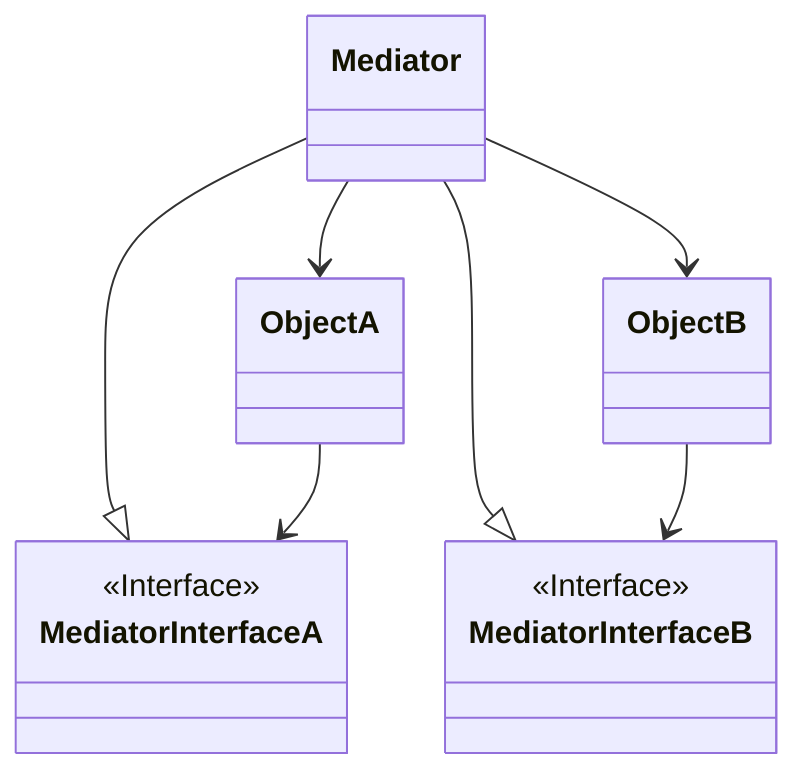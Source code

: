 classDiagram
direction TB
class Mediator
class MediatorInterfaceA
<<Interface>> MediatorInterfaceA
class MediatorInterfaceB
<<Interface>> MediatorInterfaceB
Mediator --|> MediatorInterfaceA
Mediator --|> MediatorInterfaceB
class ObjectA
class ObjectB
Mediator --> ObjectA
Mediator --> ObjectB
ObjectA --> MediatorInterfaceA
ObjectB --> MediatorInterfaceB